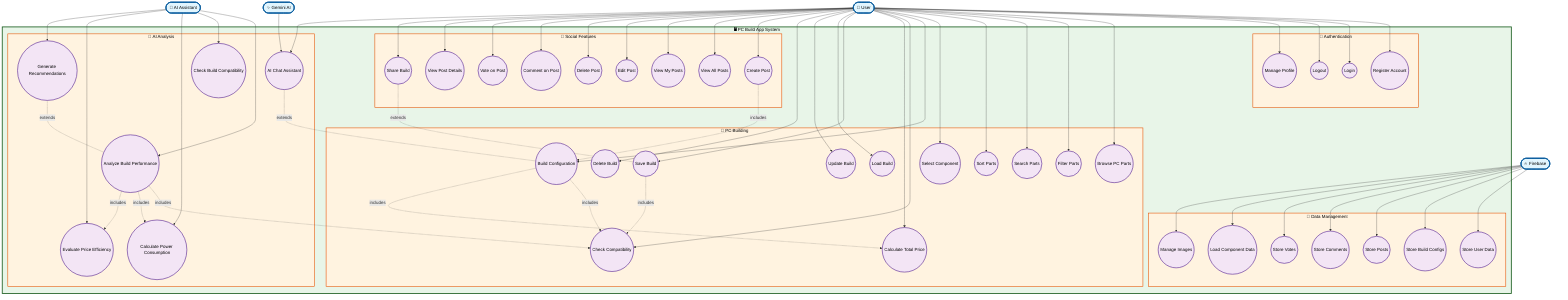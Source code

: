 graph TD
    %% Actors
    User(["👤 User"]):::actor
    AI(["🤖 AI Assistant"]):::actor
    Firebase(["🔥 Firebase"]):::actor
    Gemini(["✨ Gemini AI"]):::actor

    %% System boundary
    subgraph PCBuildApp["🖥️ PC Build App System"]
        direction TB
        
        %% Authentication Use Cases
        subgraph Auth["🔐 Authentication"]
            UC1((Register Account))
            UC2((Login))
            UC3((Logout))
            UC4((Manage Profile))
        end
        
        %% PC Building Use Cases
        subgraph Building["🔧 PC Building"]
            UC5((Browse PC Parts))
            UC6((Filter Parts))
            UC7((Search Parts))
            UC8((Sort Parts))
            UC9((Select Component))
            UC10((Build Configuration))
            UC11((Check Compatibility))
            UC12((Calculate Total Price))
            UC13((Save Build))
            UC14((Load Build))
            UC15((Update Build))
            UC16((Delete Build))
        end
        
        %% AI Analysis Use Cases
        subgraph AIAnalysis["🧠 AI Analysis"]
            UC17((Analyze Build Performance))
            UC18((Check Build Compatibility))
            UC19((Calculate Power Consumption))
            UC20((Evaluate Price Efficiency))
            UC21((Generate Recommendations))
            UC22((AI Chat Assistant))
        end
        
        %% Social Features Use Cases
        subgraph Social["👥 Social Features"]
            UC23((Create Post))
            UC24((View All Posts))
            UC25((View My Posts))
            UC26((Edit Post))
            UC27((Delete Post))
            UC28((Comment on Post))
            UC29((Vote on Post))
            UC30((View Post Details))
            UC31((Share Build))
        end
        
        %% Data Management Use Cases
        subgraph Data["💾 Data Management"]
            UC32((Store User Data))
            UC33((Store Build Configs))
            UC34((Store Posts))
            UC35((Store Comments))
            UC36((Store Votes))
            UC37((Load Component Data))
            UC38((Manage Images))
        end
    end

    %% User Relationships
    User --> UC1
    User --> UC2
    User --> UC3
    User --> UC4
    User --> UC5
    User --> UC6
    User --> UC7
    User --> UC8
    User --> UC9
    User --> UC10
    User --> UC11
    User --> UC12
    User --> UC13
    User --> UC14
    User --> UC15
    User --> UC16
    User --> UC23
    User --> UC24
    User --> UC25
    User --> UC26
    User --> UC27
    User --> UC28
    User --> UC29
    User --> UC30
    User --> UC31
    User --> UC22

    %% AI Assistant Relationships
    AI --> UC17
    AI --> UC18
    AI --> UC19
    AI --> UC20
    AI --> UC21
    
    %% Gemini AI Relationships
    Gemini --> UC22

    %% Firebase Relationships
    Firebase --> UC32
    Firebase --> UC33
    Firebase --> UC34
    Firebase --> UC35
    Firebase --> UC36
    Firebase --> UC37
    Firebase --> UC38

    %% Include Relationships (dotted arrows)
    UC10 -.->|includes| UC11
    UC10 -.->|includes| UC12
    UC13 -.->|includes| UC11
    UC23 -.->|includes| UC10
    UC17 -.->|includes| UC11
    UC17 -.->|includes| UC19
    UC17 -.->|includes| UC20

    %% Extend Relationships (dashed arrows)
    UC21 -.-|extends| UC17
    UC22 -.-|extends| UC10
    UC31 -.-|extends| UC13

    %% Styling
    classDef actor fill:#e1f5fe,stroke:#01579b,stroke-width:3px,color:#000
    classDef usecase fill:#f3e5f5,stroke:#4a148c,stroke-width:2px,color:#000
    classDef system fill:#e8f5e8,stroke:#1b5e20,stroke-width:3px,color:#000
    classDef subsystem fill:#fff3e0,stroke:#e65100,stroke-width:2px,color:#000

    %% Apply styles
    class UC1,UC2,UC3,UC4,UC5,UC6,UC7,UC8,UC9,UC10,UC11,UC12,UC13,UC14,UC15,UC16,UC17,UC18,UC19,UC20,UC21,UC22,UC23,UC24,UC25,UC26,UC27,UC28,UC29,UC30,UC31,UC32,UC33,UC34,UC35,UC36,UC37,UC38 usecase
    class PCBuildApp system
    class Auth,Building,AIAnalysis,Social,Data subsystem